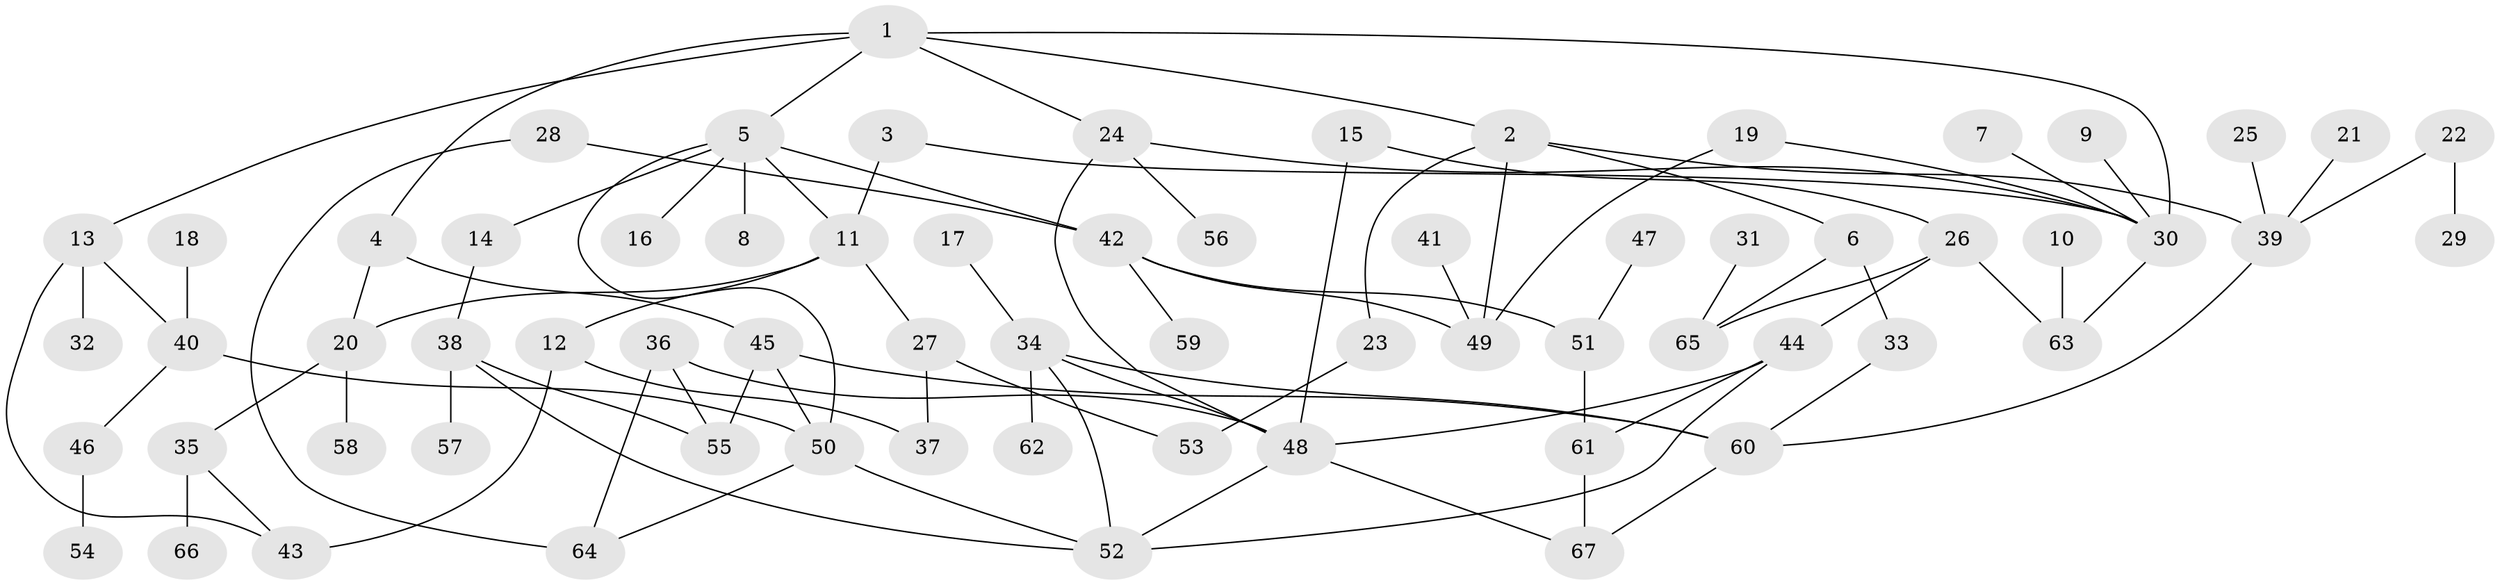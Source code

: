 // original degree distribution, {5: 0.05223880597014925, 6: 0.022388059701492536, 3: 0.23134328358208955, 7: 0.007462686567164179, 4: 0.1044776119402985, 2: 0.27611940298507465, 1: 0.30597014925373134}
// Generated by graph-tools (version 1.1) at 2025/49/03/09/25 03:49:25]
// undirected, 67 vertices, 94 edges
graph export_dot {
graph [start="1"]
  node [color=gray90,style=filled];
  1;
  2;
  3;
  4;
  5;
  6;
  7;
  8;
  9;
  10;
  11;
  12;
  13;
  14;
  15;
  16;
  17;
  18;
  19;
  20;
  21;
  22;
  23;
  24;
  25;
  26;
  27;
  28;
  29;
  30;
  31;
  32;
  33;
  34;
  35;
  36;
  37;
  38;
  39;
  40;
  41;
  42;
  43;
  44;
  45;
  46;
  47;
  48;
  49;
  50;
  51;
  52;
  53;
  54;
  55;
  56;
  57;
  58;
  59;
  60;
  61;
  62;
  63;
  64;
  65;
  66;
  67;
  1 -- 2 [weight=1.0];
  1 -- 4 [weight=1.0];
  1 -- 5 [weight=1.0];
  1 -- 13 [weight=1.0];
  1 -- 24 [weight=1.0];
  1 -- 30 [weight=1.0];
  2 -- 6 [weight=1.0];
  2 -- 23 [weight=1.0];
  2 -- 39 [weight=1.0];
  2 -- 49 [weight=1.0];
  3 -- 11 [weight=1.0];
  3 -- 30 [weight=1.0];
  4 -- 20 [weight=1.0];
  4 -- 45 [weight=1.0];
  5 -- 8 [weight=1.0];
  5 -- 11 [weight=1.0];
  5 -- 14 [weight=1.0];
  5 -- 16 [weight=1.0];
  5 -- 42 [weight=1.0];
  5 -- 50 [weight=1.0];
  6 -- 33 [weight=1.0];
  6 -- 65 [weight=1.0];
  7 -- 30 [weight=1.0];
  9 -- 30 [weight=1.0];
  10 -- 63 [weight=1.0];
  11 -- 12 [weight=1.0];
  11 -- 20 [weight=1.0];
  11 -- 27 [weight=1.0];
  12 -- 37 [weight=1.0];
  12 -- 43 [weight=1.0];
  13 -- 32 [weight=1.0];
  13 -- 40 [weight=1.0];
  13 -- 43 [weight=1.0];
  14 -- 38 [weight=1.0];
  15 -- 26 [weight=1.0];
  15 -- 48 [weight=1.0];
  17 -- 34 [weight=1.0];
  18 -- 40 [weight=1.0];
  19 -- 30 [weight=1.0];
  19 -- 49 [weight=1.0];
  20 -- 35 [weight=1.0];
  20 -- 58 [weight=1.0];
  21 -- 39 [weight=1.0];
  22 -- 29 [weight=1.0];
  22 -- 39 [weight=1.0];
  23 -- 53 [weight=1.0];
  24 -- 30 [weight=1.0];
  24 -- 48 [weight=1.0];
  24 -- 56 [weight=1.0];
  25 -- 39 [weight=1.0];
  26 -- 44 [weight=1.0];
  26 -- 63 [weight=1.0];
  26 -- 65 [weight=1.0];
  27 -- 37 [weight=1.0];
  27 -- 53 [weight=1.0];
  28 -- 42 [weight=1.0];
  28 -- 64 [weight=1.0];
  30 -- 63 [weight=1.0];
  31 -- 65 [weight=1.0];
  33 -- 60 [weight=1.0];
  34 -- 48 [weight=1.0];
  34 -- 52 [weight=1.0];
  34 -- 60 [weight=1.0];
  34 -- 62 [weight=1.0];
  35 -- 43 [weight=1.0];
  35 -- 66 [weight=1.0];
  36 -- 48 [weight=1.0];
  36 -- 55 [weight=1.0];
  36 -- 64 [weight=1.0];
  38 -- 52 [weight=1.0];
  38 -- 55 [weight=1.0];
  38 -- 57 [weight=1.0];
  39 -- 60 [weight=1.0];
  40 -- 46 [weight=1.0];
  40 -- 50 [weight=1.0];
  41 -- 49 [weight=1.0];
  42 -- 49 [weight=1.0];
  42 -- 51 [weight=1.0];
  42 -- 59 [weight=1.0];
  44 -- 48 [weight=1.0];
  44 -- 52 [weight=1.0];
  44 -- 61 [weight=1.0];
  45 -- 50 [weight=1.0];
  45 -- 55 [weight=1.0];
  45 -- 60 [weight=1.0];
  46 -- 54 [weight=1.0];
  47 -- 51 [weight=1.0];
  48 -- 52 [weight=1.0];
  48 -- 67 [weight=1.0];
  50 -- 52 [weight=1.0];
  50 -- 64 [weight=1.0];
  51 -- 61 [weight=1.0];
  60 -- 67 [weight=1.0];
  61 -- 67 [weight=1.0];
}
